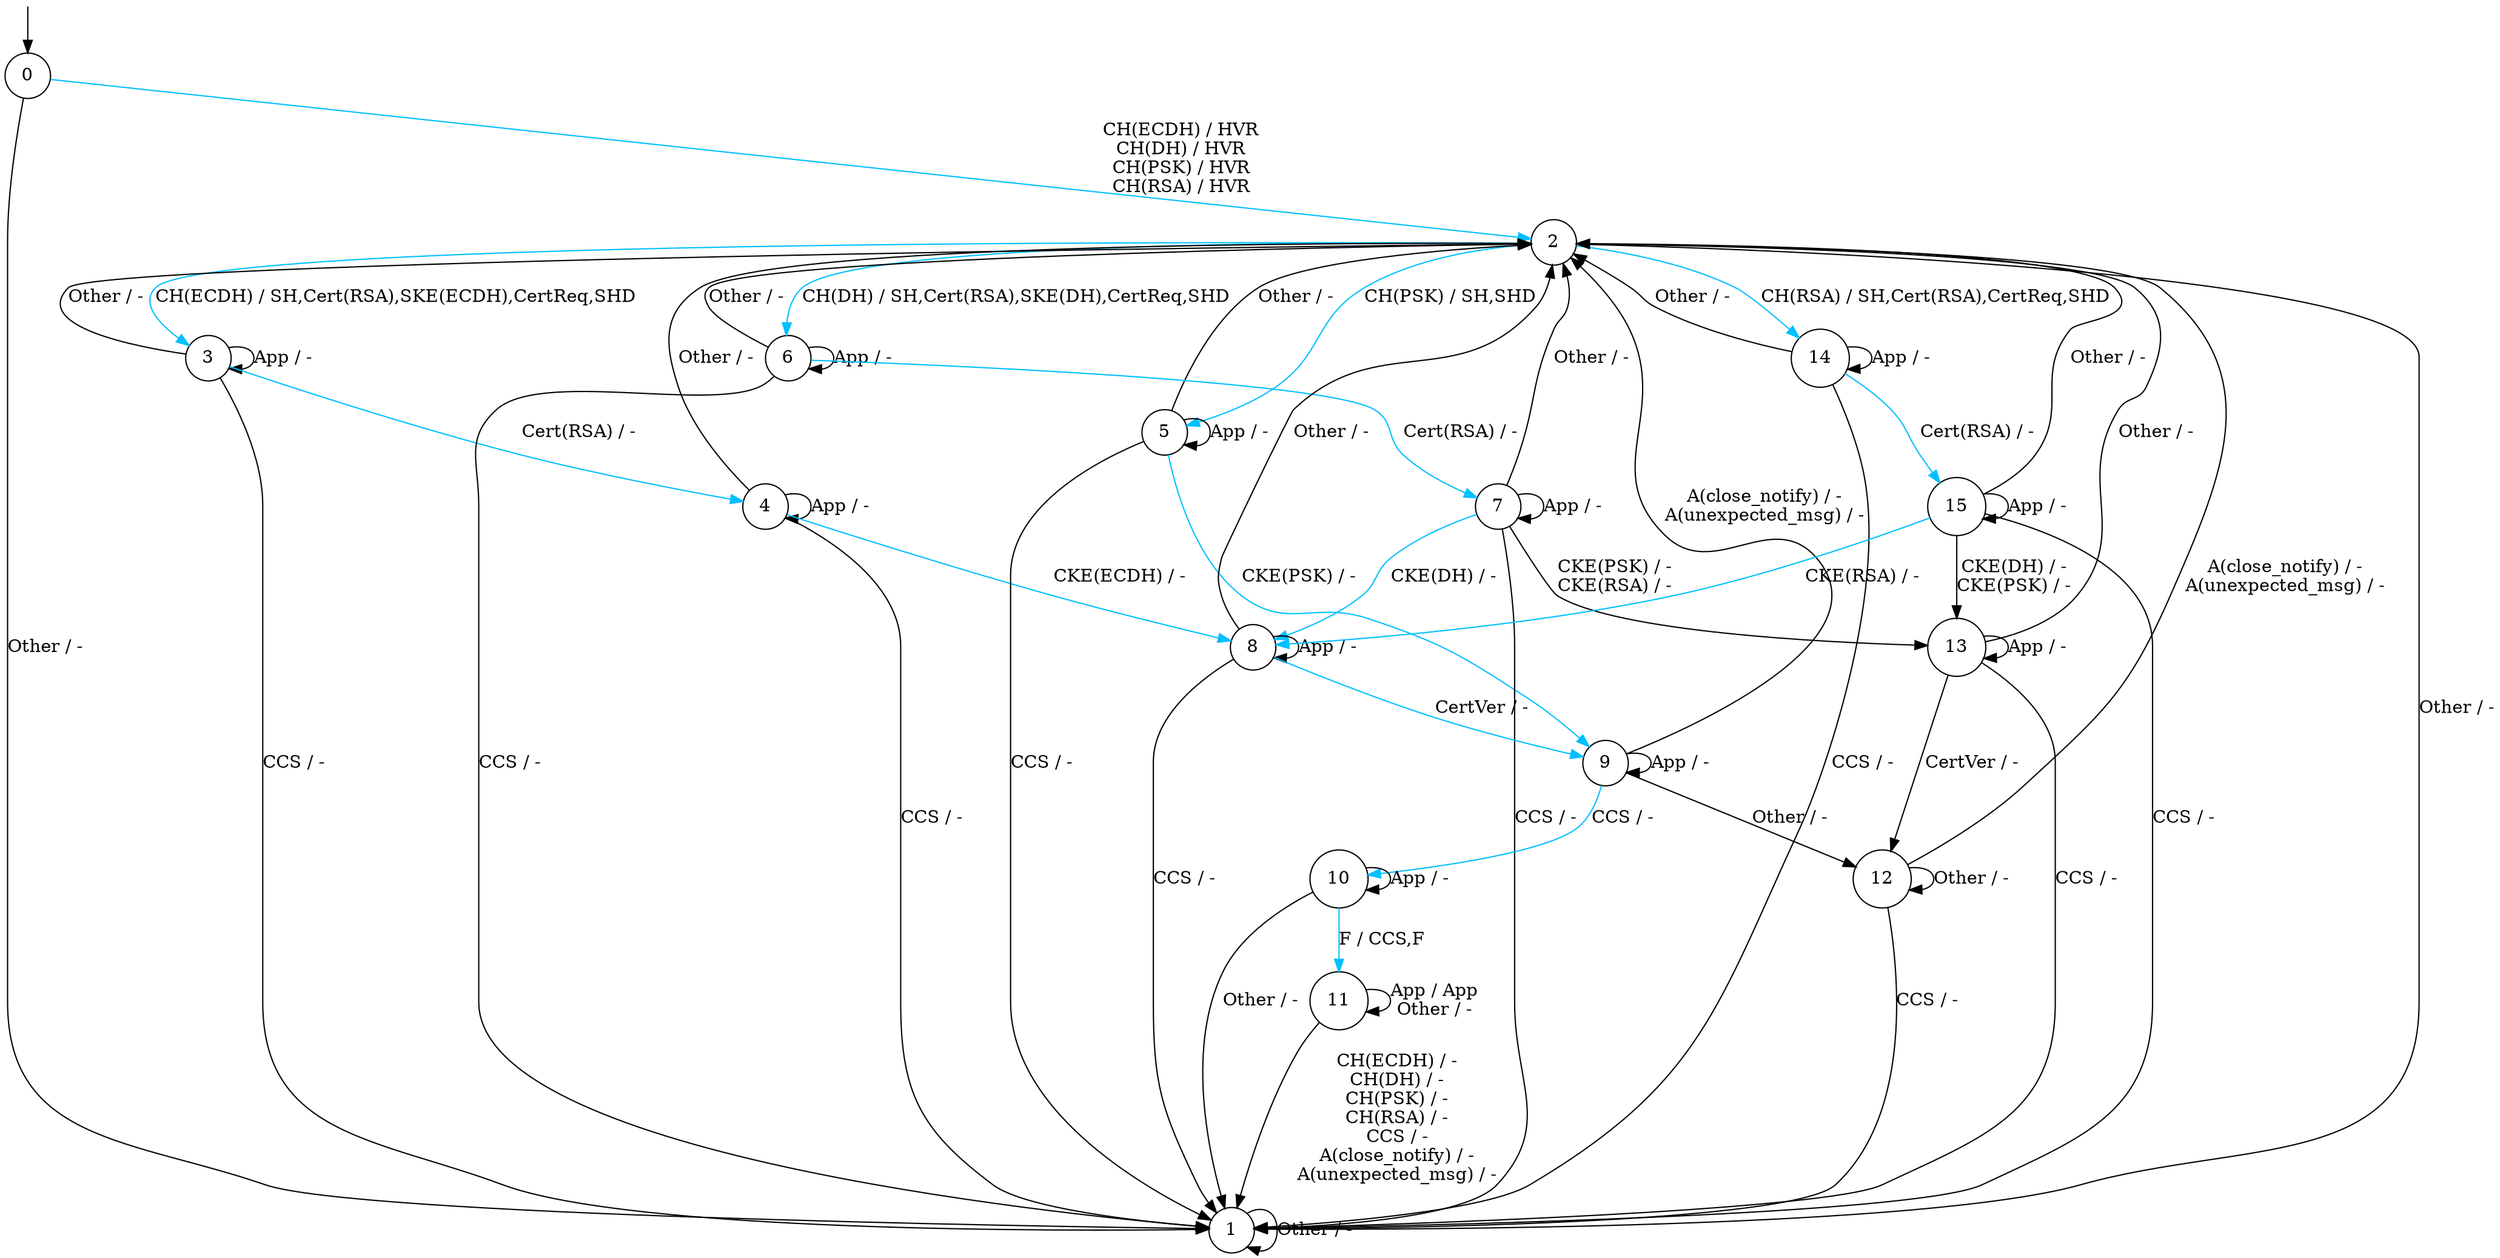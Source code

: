 digraph g {
s0 [label="0", shape="circle"];
s1 [label="1", shape="circle"];
s2 [label="2", shape="circle"];
s3 [label="3", shape="circle"];
s4 [label="4", shape="circle"];
s5 [label="5", shape="circle"];
s6 [label="6", shape="circle"];
s7 [label="7", shape="circle"];
s8 [label="8", shape="circle"];
s9 [label="9", shape="circle"];
s10 [label="10", shape="circle"];
s11 [label="11", shape="circle"];
s12 [label="12", shape="circle"];
s13 [label="13", shape="circle"];
s14 [label="14", shape="circle"];
s15 [label="15", shape="circle"];
s0 -> s2  [color="deepskyblue", label="CH(ECDH) / HVR
CH(DH) / HVR
CH(PSK) / HVR
CH(RSA) / HVR"];
s0 -> s1  [label="Other / -"];
s1 -> s1  [label="Other / -"];
s2 -> s3  [color="deepskyblue", label="CH(ECDH) / SH,Cert(RSA),SKE(ECDH),CertReq,SHD"];
s2 -> s6  [color="deepskyblue", label="CH(DH) / SH,Cert(RSA),SKE(DH),CertReq,SHD"];
s2 -> s5  [color="deepskyblue", label="CH(PSK) / SH,SHD"];
s2 -> s14  [color="deepskyblue", label="CH(RSA) / SH,Cert(RSA),CertReq,SHD"];
s2 -> s1  [label="Other / -"];
s3 -> s1  [label="CCS / -"];
s3 -> s3  [label="App / -"];
s3 -> s4  [color="deepskyblue", label="Cert(RSA) / -"];
s3 -> s2  [label="Other / -"];
s4 -> s8  [color="deepskyblue", label="CKE(ECDH) / -"];
s4 -> s1  [label="CCS / -"];
s4 -> s4  [label="App / -"];
s4 -> s2  [label="Other / -"];
s5 -> s9  [color="deepskyblue", label="CKE(PSK) / -"];
s5 -> s1  [label="CCS / -"];
s5 -> s5  [label="App / -"];
s5 -> s2  [label="Other / -"];
s6 -> s1  [label="CCS / -"];
s6 -> s6  [label="App / -"];
s6 -> s7  [color="deepskyblue", label="Cert(RSA) / -"];
s6 -> s2  [label="Other / -"];
s7 -> s8  [color="deepskyblue", label="CKE(DH) / -"];
s7 -> s13  [label="CKE(PSK) / -
CKE(RSA) / -"];
s7 -> s1  [label="CCS / -"];
s7 -> s7  [label="App / -"];
s7 -> s2  [label="Other / -"];
s8 -> s1  [label="CCS / -"];
s8 -> s8  [label="App / -"];
s8 -> s9  [color="deepskyblue", label="CertVer / -"];
s8 -> s2  [label="Other / -"];
s9 -> s10  [color="deepskyblue", label="CCS / -"];
s9 -> s9  [label="App / -"];
s9 -> s2  [label="A(close_notify) / -
A(unexpected_msg) / -"];
s9 -> s12  [label="Other / -"];
s10 -> s11  [color="deepskyblue", label="F / CCS,F"];
s10 -> s10  [label="App / -"];
s10 -> s1  [label="Other / -"];
s11 -> s1  [label="CH(ECDH) / -
CH(DH) / -
CH(PSK) / -
CH(RSA) / -
CCS / -
A(close_notify) / -
A(unexpected_msg) / -"];
s11 -> s11  [label="App / App
Other / -"];
s12 -> s1  [label="CCS / -"];
s12 -> s2  [label="A(close_notify) / -
A(unexpected_msg) / -"];
s12 -> s12  [label="Other / -"];
s13 -> s1  [label="CCS / -"];
s13 -> s13  [label="App / -"];
s13 -> s12  [label="CertVer / -"];
s13 -> s2  [label="Other / -"];
s14 -> s1  [label="CCS / -"];
s14 -> s14  [label="App / -"];
s14 -> s15  [color="deepskyblue", label="Cert(RSA) / -"];
s14 -> s2  [label="Other / -"];
s15 -> s13  [label="CKE(DH) / -
CKE(PSK) / -"];
s15 -> s8  [color="deepskyblue", label="CKE(RSA) / -"];
s15 -> s1  [label="CCS / -"];
s15 -> s15  [label="App / -"];
s15 -> s2  [label="Other / -"];
__start0 [height="0", label="", shape="none", width="0"];
__start0 -> s0;
}
